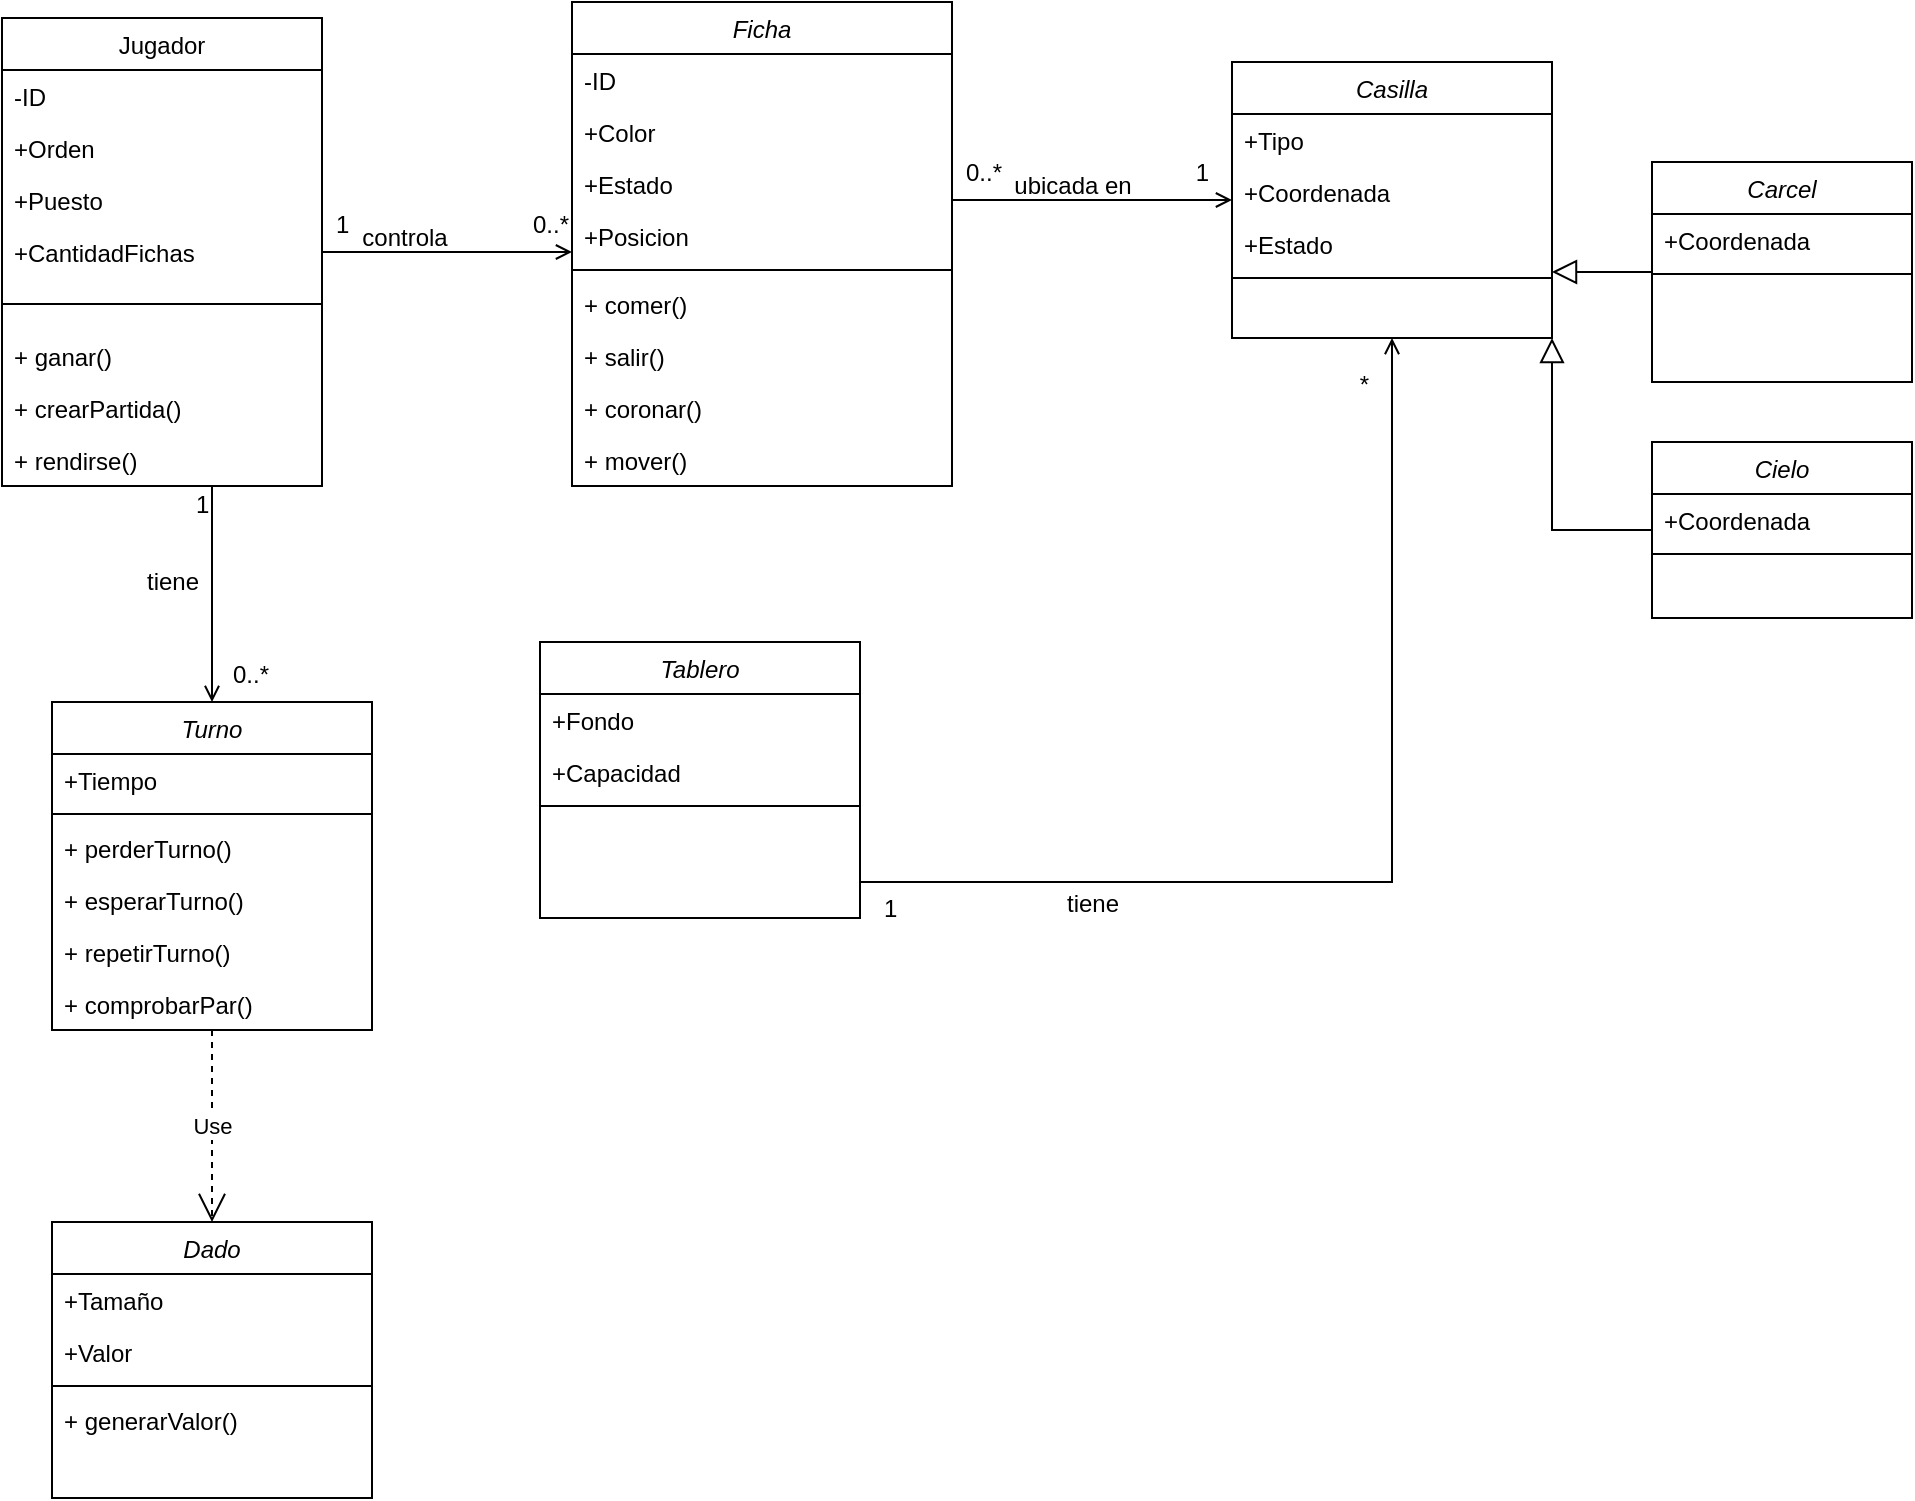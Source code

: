 <mxfile version="21.3.7" type="github">
  <diagram id="C5RBs43oDa-KdzZeNtuy" name="Page-1">
    <mxGraphModel dx="980" dy="566" grid="1" gridSize="10" guides="1" tooltips="1" connect="1" arrows="1" fold="1" page="1" pageScale="1" pageWidth="827" pageHeight="1169" math="0" shadow="0">
      <root>
        <mxCell id="WIyWlLk6GJQsqaUBKTNV-0" />
        <mxCell id="WIyWlLk6GJQsqaUBKTNV-1" parent="WIyWlLk6GJQsqaUBKTNV-0" />
        <mxCell id="zkfFHV4jXpPFQw0GAbJ--0" value="Ficha&#xa;" style="swimlane;fontStyle=2;align=center;verticalAlign=top;childLayout=stackLayout;horizontal=1;startSize=26;horizontalStack=0;resizeParent=1;resizeLast=0;collapsible=1;marginBottom=0;rounded=0;shadow=0;strokeWidth=1;" parent="WIyWlLk6GJQsqaUBKTNV-1" vertex="1">
          <mxGeometry x="350" y="10" width="190" height="242" as="geometry">
            <mxRectangle x="230" y="140" width="160" height="26" as="alternateBounds" />
          </mxGeometry>
        </mxCell>
        <mxCell id="zkfFHV4jXpPFQw0GAbJ--1" value="-ID" style="text;align=left;verticalAlign=top;spacingLeft=4;spacingRight=4;overflow=hidden;rotatable=0;points=[[0,0.5],[1,0.5]];portConstraint=eastwest;" parent="zkfFHV4jXpPFQw0GAbJ--0" vertex="1">
          <mxGeometry y="26" width="190" height="26" as="geometry" />
        </mxCell>
        <mxCell id="zkfFHV4jXpPFQw0GAbJ--2" value="+Color" style="text;align=left;verticalAlign=top;spacingLeft=4;spacingRight=4;overflow=hidden;rotatable=0;points=[[0,0.5],[1,0.5]];portConstraint=eastwest;rounded=0;shadow=0;html=0;" parent="zkfFHV4jXpPFQw0GAbJ--0" vertex="1">
          <mxGeometry y="52" width="190" height="26" as="geometry" />
        </mxCell>
        <mxCell id="zkfFHV4jXpPFQw0GAbJ--3" value="+Estado&#xa;" style="text;align=left;verticalAlign=top;spacingLeft=4;spacingRight=4;overflow=hidden;rotatable=0;points=[[0,0.5],[1,0.5]];portConstraint=eastwest;rounded=0;shadow=0;html=0;" parent="zkfFHV4jXpPFQw0GAbJ--0" vertex="1">
          <mxGeometry y="78" width="190" height="26" as="geometry" />
        </mxCell>
        <mxCell id="HHYLtAwQZGjJ2kFpvZbQ-45" value="+Posicion" style="text;strokeColor=none;fillColor=none;align=left;verticalAlign=top;spacingLeft=4;spacingRight=4;overflow=hidden;rotatable=0;points=[[0,0.5],[1,0.5]];portConstraint=eastwest;whiteSpace=wrap;html=1;" parent="zkfFHV4jXpPFQw0GAbJ--0" vertex="1">
          <mxGeometry y="104" width="190" height="26" as="geometry" />
        </mxCell>
        <mxCell id="zkfFHV4jXpPFQw0GAbJ--4" value="" style="line;html=1;strokeWidth=1;align=left;verticalAlign=middle;spacingTop=-1;spacingLeft=3;spacingRight=3;rotatable=0;labelPosition=right;points=[];portConstraint=eastwest;" parent="zkfFHV4jXpPFQw0GAbJ--0" vertex="1">
          <mxGeometry y="130" width="190" height="8" as="geometry" />
        </mxCell>
        <mxCell id="HHYLtAwQZGjJ2kFpvZbQ-46" value="+ comer()&lt;br&gt;" style="text;strokeColor=none;fillColor=none;align=left;verticalAlign=top;spacingLeft=4;spacingRight=4;overflow=hidden;rotatable=0;points=[[0,0.5],[1,0.5]];portConstraint=eastwest;whiteSpace=wrap;html=1;" parent="zkfFHV4jXpPFQw0GAbJ--0" vertex="1">
          <mxGeometry y="138" width="190" height="26" as="geometry" />
        </mxCell>
        <mxCell id="HHYLtAwQZGjJ2kFpvZbQ-47" value="+ salir()" style="text;strokeColor=none;fillColor=none;align=left;verticalAlign=top;spacingLeft=4;spacingRight=4;overflow=hidden;rotatable=0;points=[[0,0.5],[1,0.5]];portConstraint=eastwest;whiteSpace=wrap;html=1;" parent="zkfFHV4jXpPFQw0GAbJ--0" vertex="1">
          <mxGeometry y="164" width="190" height="26" as="geometry" />
        </mxCell>
        <mxCell id="HHYLtAwQZGjJ2kFpvZbQ-59" value="+ coronar()" style="text;strokeColor=none;fillColor=none;align=left;verticalAlign=top;spacingLeft=4;spacingRight=4;overflow=hidden;rotatable=0;points=[[0,0.5],[1,0.5]];portConstraint=eastwest;whiteSpace=wrap;html=1;" parent="zkfFHV4jXpPFQw0GAbJ--0" vertex="1">
          <mxGeometry y="190" width="190" height="26" as="geometry" />
        </mxCell>
        <mxCell id="HHYLtAwQZGjJ2kFpvZbQ-60" value="+ mover()" style="text;strokeColor=none;fillColor=none;align=left;verticalAlign=top;spacingLeft=4;spacingRight=4;overflow=hidden;rotatable=0;points=[[0,0.5],[1,0.5]];portConstraint=eastwest;whiteSpace=wrap;html=1;" parent="zkfFHV4jXpPFQw0GAbJ--0" vertex="1">
          <mxGeometry y="216" width="190" height="26" as="geometry" />
        </mxCell>
        <mxCell id="zkfFHV4jXpPFQw0GAbJ--16" value="" style="endArrow=block;endSize=10;endFill=0;shadow=0;strokeWidth=1;rounded=0;edgeStyle=elbowEdgeStyle;elbow=vertical;" parent="WIyWlLk6GJQsqaUBKTNV-1" source="HHYLtAwQZGjJ2kFpvZbQ-19" target="HHYLtAwQZGjJ2kFpvZbQ-1" edge="1">
          <mxGeometry width="160" relative="1" as="geometry">
            <mxPoint x="600" y="430" as="sourcePoint" />
            <mxPoint x="919.5" y="340" as="targetPoint" />
            <Array as="points">
              <mxPoint x="840" y="170" />
              <mxPoint x="660" y="560" />
              <mxPoint x="630" y="570" />
              <mxPoint x="600" y="500" />
              <mxPoint x="860" y="220" />
            </Array>
          </mxGeometry>
        </mxCell>
        <mxCell id="zkfFHV4jXpPFQw0GAbJ--17" value="Jugador" style="swimlane;fontStyle=0;align=center;verticalAlign=top;childLayout=stackLayout;horizontal=1;startSize=26;horizontalStack=0;resizeParent=1;resizeLast=0;collapsible=1;marginBottom=0;rounded=0;shadow=0;strokeWidth=1;" parent="WIyWlLk6GJQsqaUBKTNV-1" vertex="1">
          <mxGeometry x="65" y="18" width="160" height="234" as="geometry">
            <mxRectangle x="550" y="140" width="160" height="26" as="alternateBounds" />
          </mxGeometry>
        </mxCell>
        <mxCell id="zkfFHV4jXpPFQw0GAbJ--18" value="-ID    &#xa;" style="text;align=left;verticalAlign=top;spacingLeft=4;spacingRight=4;overflow=hidden;rotatable=0;points=[[0,0.5],[1,0.5]];portConstraint=eastwest;" parent="zkfFHV4jXpPFQw0GAbJ--17" vertex="1">
          <mxGeometry y="26" width="160" height="26" as="geometry" />
        </mxCell>
        <mxCell id="zkfFHV4jXpPFQw0GAbJ--19" value="+Orden    " style="text;align=left;verticalAlign=top;spacingLeft=4;spacingRight=4;overflow=hidden;rotatable=0;points=[[0,0.5],[1,0.5]];portConstraint=eastwest;rounded=0;shadow=0;html=0;" parent="zkfFHV4jXpPFQw0GAbJ--17" vertex="1">
          <mxGeometry y="52" width="160" height="26" as="geometry" />
        </mxCell>
        <mxCell id="zkfFHV4jXpPFQw0GAbJ--20" value="+Puesto" style="text;align=left;verticalAlign=top;spacingLeft=4;spacingRight=4;overflow=hidden;rotatable=0;points=[[0,0.5],[1,0.5]];portConstraint=eastwest;rounded=0;shadow=0;html=0;" parent="zkfFHV4jXpPFQw0GAbJ--17" vertex="1">
          <mxGeometry y="78" width="160" height="26" as="geometry" />
        </mxCell>
        <mxCell id="HHYLtAwQZGjJ2kFpvZbQ-41" value="+CantidadFichas" style="text;strokeColor=none;fillColor=none;align=left;verticalAlign=top;spacingLeft=4;spacingRight=4;overflow=hidden;rotatable=0;points=[[0,0.5],[1,0.5]];portConstraint=eastwest;whiteSpace=wrap;html=1;" parent="zkfFHV4jXpPFQw0GAbJ--17" vertex="1">
          <mxGeometry y="104" width="160" height="26" as="geometry" />
        </mxCell>
        <mxCell id="zkfFHV4jXpPFQw0GAbJ--23" value="" style="line;html=1;strokeWidth=1;align=left;verticalAlign=middle;spacingTop=-1;spacingLeft=3;spacingRight=3;rotatable=0;labelPosition=right;points=[];portConstraint=eastwest;" parent="zkfFHV4jXpPFQw0GAbJ--17" vertex="1">
          <mxGeometry y="130" width="160" height="26" as="geometry" />
        </mxCell>
        <mxCell id="HHYLtAwQZGjJ2kFpvZbQ-49" value="+ ganar()" style="text;strokeColor=none;fillColor=none;align=left;verticalAlign=top;spacingLeft=4;spacingRight=4;overflow=hidden;rotatable=0;points=[[0,0.5],[1,0.5]];portConstraint=eastwest;whiteSpace=wrap;html=1;" parent="zkfFHV4jXpPFQw0GAbJ--17" vertex="1">
          <mxGeometry y="156" width="160" height="26" as="geometry" />
        </mxCell>
        <mxCell id="HHYLtAwQZGjJ2kFpvZbQ-50" value="+ crearPartida()" style="text;strokeColor=none;fillColor=none;align=left;verticalAlign=top;spacingLeft=4;spacingRight=4;overflow=hidden;rotatable=0;points=[[0,0.5],[1,0.5]];portConstraint=eastwest;whiteSpace=wrap;html=1;" parent="zkfFHV4jXpPFQw0GAbJ--17" vertex="1">
          <mxGeometry y="182" width="160" height="26" as="geometry" />
        </mxCell>
        <mxCell id="HHYLtAwQZGjJ2kFpvZbQ-51" value="+ rendirse()" style="text;strokeColor=none;fillColor=none;align=left;verticalAlign=top;spacingLeft=4;spacingRight=4;overflow=hidden;rotatable=0;points=[[0,0.5],[1,0.5]];portConstraint=eastwest;whiteSpace=wrap;html=1;" parent="zkfFHV4jXpPFQw0GAbJ--17" vertex="1">
          <mxGeometry y="208" width="160" height="26" as="geometry" />
        </mxCell>
        <mxCell id="zkfFHV4jXpPFQw0GAbJ--26" value="" style="endArrow=open;shadow=0;strokeWidth=1;rounded=0;endFill=1;edgeStyle=elbowEdgeStyle;elbow=vertical;" parent="WIyWlLk6GJQsqaUBKTNV-1" source="zkfFHV4jXpPFQw0GAbJ--17" target="zkfFHV4jXpPFQw0GAbJ--0" edge="1">
          <mxGeometry x="0.5" y="41" relative="1" as="geometry">
            <mxPoint x="340" y="240" as="sourcePoint" />
            <mxPoint x="330" y="330" as="targetPoint" />
            <mxPoint x="-40" y="32" as="offset" />
          </mxGeometry>
        </mxCell>
        <mxCell id="zkfFHV4jXpPFQw0GAbJ--27" value="1" style="resizable=0;align=left;verticalAlign=bottom;labelBackgroundColor=none;fontSize=12;" parent="zkfFHV4jXpPFQw0GAbJ--26" connectable="0" vertex="1">
          <mxGeometry x="-1" relative="1" as="geometry">
            <mxPoint x="5" y="-5" as="offset" />
          </mxGeometry>
        </mxCell>
        <mxCell id="zkfFHV4jXpPFQw0GAbJ--28" value="0..*" style="resizable=0;align=right;verticalAlign=bottom;labelBackgroundColor=none;fontSize=12;" parent="zkfFHV4jXpPFQw0GAbJ--26" connectable="0" vertex="1">
          <mxGeometry x="1" relative="1" as="geometry">
            <mxPoint y="-5" as="offset" />
          </mxGeometry>
        </mxCell>
        <mxCell id="zkfFHV4jXpPFQw0GAbJ--29" value="controla" style="text;html=1;resizable=0;points=[];;align=center;verticalAlign=middle;labelBackgroundColor=none;rounded=0;shadow=0;strokeWidth=1;fontSize=12;" parent="zkfFHV4jXpPFQw0GAbJ--26" vertex="1" connectable="0">
          <mxGeometry x="0.5" y="49" relative="1" as="geometry">
            <mxPoint x="-53" y="42" as="offset" />
          </mxGeometry>
        </mxCell>
        <mxCell id="HHYLtAwQZGjJ2kFpvZbQ-1" value="Casilla&#xa;" style="swimlane;fontStyle=2;align=center;verticalAlign=top;childLayout=stackLayout;horizontal=1;startSize=26;horizontalStack=0;resizeParent=1;resizeLast=0;collapsible=1;marginBottom=0;rounded=0;shadow=0;strokeWidth=1;" parent="WIyWlLk6GJQsqaUBKTNV-1" vertex="1">
          <mxGeometry x="680" y="40" width="160" height="138" as="geometry">
            <mxRectangle x="230" y="140" width="160" height="26" as="alternateBounds" />
          </mxGeometry>
        </mxCell>
        <mxCell id="HHYLtAwQZGjJ2kFpvZbQ-75" value="+Tipo&#xa;" style="text;align=left;verticalAlign=top;spacingLeft=4;spacingRight=4;overflow=hidden;rotatable=0;points=[[0,0.5],[1,0.5]];portConstraint=eastwest;rounded=0;shadow=0;html=0;" parent="HHYLtAwQZGjJ2kFpvZbQ-1" vertex="1">
          <mxGeometry y="26" width="160" height="26" as="geometry" />
        </mxCell>
        <mxCell id="HHYLtAwQZGjJ2kFpvZbQ-77" value="+Coordenada" style="text;align=left;verticalAlign=top;spacingLeft=4;spacingRight=4;overflow=hidden;rotatable=0;points=[[0,0.5],[1,0.5]];portConstraint=eastwest;rounded=0;shadow=0;html=0;" parent="HHYLtAwQZGjJ2kFpvZbQ-1" vertex="1">
          <mxGeometry y="52" width="160" height="26" as="geometry" />
        </mxCell>
        <mxCell id="HHYLtAwQZGjJ2kFpvZbQ-76" value="+Estado" style="text;align=left;verticalAlign=top;spacingLeft=4;spacingRight=4;overflow=hidden;rotatable=0;points=[[0,0.5],[1,0.5]];portConstraint=eastwest;rounded=0;shadow=0;html=0;" parent="HHYLtAwQZGjJ2kFpvZbQ-1" vertex="1">
          <mxGeometry y="78" width="160" height="26" as="geometry" />
        </mxCell>
        <mxCell id="HHYLtAwQZGjJ2kFpvZbQ-5" value="" style="line;html=1;strokeWidth=1;align=left;verticalAlign=middle;spacingTop=-1;spacingLeft=3;spacingRight=3;rotatable=0;labelPosition=right;points=[];portConstraint=eastwest;" parent="HHYLtAwQZGjJ2kFpvZbQ-1" vertex="1">
          <mxGeometry y="104" width="160" height="8" as="geometry" />
        </mxCell>
        <mxCell id="HHYLtAwQZGjJ2kFpvZbQ-7" value="Dado&#xa;" style="swimlane;fontStyle=2;align=center;verticalAlign=top;childLayout=stackLayout;horizontal=1;startSize=26;horizontalStack=0;resizeParent=1;resizeLast=0;collapsible=1;marginBottom=0;rounded=0;shadow=0;strokeWidth=1;" parent="WIyWlLk6GJQsqaUBKTNV-1" vertex="1">
          <mxGeometry x="90" y="620" width="160" height="138" as="geometry">
            <mxRectangle x="230" y="140" width="160" height="26" as="alternateBounds" />
          </mxGeometry>
        </mxCell>
        <mxCell id="HHYLtAwQZGjJ2kFpvZbQ-52" value="+Tamaño" style="text;strokeColor=none;fillColor=none;align=left;verticalAlign=top;spacingLeft=4;spacingRight=4;overflow=hidden;rotatable=0;points=[[0,0.5],[1,0.5]];portConstraint=eastwest;whiteSpace=wrap;html=1;" parent="HHYLtAwQZGjJ2kFpvZbQ-7" vertex="1">
          <mxGeometry y="26" width="160" height="26" as="geometry" />
        </mxCell>
        <mxCell id="HHYLtAwQZGjJ2kFpvZbQ-53" value="+Valor" style="text;strokeColor=none;fillColor=none;align=left;verticalAlign=top;spacingLeft=4;spacingRight=4;overflow=hidden;rotatable=0;points=[[0,0.5],[1,0.5]];portConstraint=eastwest;whiteSpace=wrap;html=1;" parent="HHYLtAwQZGjJ2kFpvZbQ-7" vertex="1">
          <mxGeometry y="52" width="160" height="26" as="geometry" />
        </mxCell>
        <mxCell id="HHYLtAwQZGjJ2kFpvZbQ-11" value="" style="line;html=1;strokeWidth=1;align=left;verticalAlign=middle;spacingTop=-1;spacingLeft=3;spacingRight=3;rotatable=0;labelPosition=right;points=[];portConstraint=eastwest;" parent="HHYLtAwQZGjJ2kFpvZbQ-7" vertex="1">
          <mxGeometry y="78" width="160" height="8" as="geometry" />
        </mxCell>
        <mxCell id="HHYLtAwQZGjJ2kFpvZbQ-54" value="+ generarValor()" style="text;strokeColor=none;fillColor=none;align=left;verticalAlign=top;spacingLeft=4;spacingRight=4;overflow=hidden;rotatable=0;points=[[0,0.5],[1,0.5]];portConstraint=eastwest;whiteSpace=wrap;html=1;" parent="HHYLtAwQZGjJ2kFpvZbQ-7" vertex="1">
          <mxGeometry y="86" width="160" height="26" as="geometry" />
        </mxCell>
        <mxCell id="HHYLtAwQZGjJ2kFpvZbQ-13" value="Turno&#xa;" style="swimlane;fontStyle=2;align=center;verticalAlign=top;childLayout=stackLayout;horizontal=1;startSize=26;horizontalStack=0;resizeParent=1;resizeLast=0;collapsible=1;marginBottom=0;rounded=0;shadow=0;strokeWidth=1;" parent="WIyWlLk6GJQsqaUBKTNV-1" vertex="1">
          <mxGeometry x="90" y="360" width="160" height="164" as="geometry">
            <mxRectangle x="230" y="140" width="160" height="26" as="alternateBounds" />
          </mxGeometry>
        </mxCell>
        <mxCell id="HHYLtAwQZGjJ2kFpvZbQ-55" value="+Tiempo" style="text;strokeColor=none;fillColor=none;align=left;verticalAlign=top;spacingLeft=4;spacingRight=4;overflow=hidden;rotatable=0;points=[[0,0.5],[1,0.5]];portConstraint=eastwest;whiteSpace=wrap;html=1;" parent="HHYLtAwQZGjJ2kFpvZbQ-13" vertex="1">
          <mxGeometry y="26" width="160" height="26" as="geometry" />
        </mxCell>
        <mxCell id="HHYLtAwQZGjJ2kFpvZbQ-17" value="" style="line;html=1;strokeWidth=1;align=left;verticalAlign=middle;spacingTop=-1;spacingLeft=3;spacingRight=3;rotatable=0;labelPosition=right;points=[];portConstraint=eastwest;" parent="HHYLtAwQZGjJ2kFpvZbQ-13" vertex="1">
          <mxGeometry y="52" width="160" height="8" as="geometry" />
        </mxCell>
        <mxCell id="HHYLtAwQZGjJ2kFpvZbQ-48" value="+ perderTurno()" style="text;strokeColor=none;fillColor=none;align=left;verticalAlign=top;spacingLeft=4;spacingRight=4;overflow=hidden;rotatable=0;points=[[0,0.5],[1,0.5]];portConstraint=eastwest;whiteSpace=wrap;html=1;" parent="HHYLtAwQZGjJ2kFpvZbQ-13" vertex="1">
          <mxGeometry y="60" width="160" height="26" as="geometry" />
        </mxCell>
        <mxCell id="HHYLtAwQZGjJ2kFpvZbQ-57" value="+ esperarTurno()" style="text;strokeColor=none;fillColor=none;align=left;verticalAlign=top;spacingLeft=4;spacingRight=4;overflow=hidden;rotatable=0;points=[[0,0.5],[1,0.5]];portConstraint=eastwest;whiteSpace=wrap;html=1;" parent="HHYLtAwQZGjJ2kFpvZbQ-13" vertex="1">
          <mxGeometry y="86" width="160" height="26" as="geometry" />
        </mxCell>
        <mxCell id="HHYLtAwQZGjJ2kFpvZbQ-58" value="+ repetirTurno()" style="text;strokeColor=none;fillColor=none;align=left;verticalAlign=top;spacingLeft=4;spacingRight=4;overflow=hidden;rotatable=0;points=[[0,0.5],[1,0.5]];portConstraint=eastwest;whiteSpace=wrap;html=1;" parent="HHYLtAwQZGjJ2kFpvZbQ-13" vertex="1">
          <mxGeometry y="112" width="160" height="26" as="geometry" />
        </mxCell>
        <mxCell id="HHYLtAwQZGjJ2kFpvZbQ-56" value="+ comprobarPar()" style="text;strokeColor=none;fillColor=none;align=left;verticalAlign=top;spacingLeft=4;spacingRight=4;overflow=hidden;rotatable=0;points=[[0,0.5],[1,0.5]];portConstraint=eastwest;whiteSpace=wrap;html=1;" parent="HHYLtAwQZGjJ2kFpvZbQ-13" vertex="1">
          <mxGeometry y="138" width="160" height="26" as="geometry" />
        </mxCell>
        <mxCell id="HHYLtAwQZGjJ2kFpvZbQ-19" value="Carcel&#xa;" style="swimlane;fontStyle=2;align=center;verticalAlign=top;childLayout=stackLayout;horizontal=1;startSize=26;horizontalStack=0;resizeParent=1;resizeLast=0;collapsible=1;marginBottom=0;rounded=0;shadow=0;strokeWidth=1;" parent="WIyWlLk6GJQsqaUBKTNV-1" vertex="1">
          <mxGeometry x="890" y="90" width="130" height="110" as="geometry">
            <mxRectangle x="230" y="140" width="160" height="26" as="alternateBounds" />
          </mxGeometry>
        </mxCell>
        <mxCell id="HHYLtAwQZGjJ2kFpvZbQ-78" value="+Coordenada" style="text;align=left;verticalAlign=top;spacingLeft=4;spacingRight=4;overflow=hidden;rotatable=0;points=[[0,0.5],[1,0.5]];portConstraint=eastwest;rounded=0;shadow=0;html=0;" parent="HHYLtAwQZGjJ2kFpvZbQ-19" vertex="1">
          <mxGeometry y="26" width="130" height="26" as="geometry" />
        </mxCell>
        <mxCell id="HHYLtAwQZGjJ2kFpvZbQ-23" value="" style="line;html=1;strokeWidth=1;align=left;verticalAlign=middle;spacingTop=-1;spacingLeft=3;spacingRight=3;rotatable=0;labelPosition=right;points=[];portConstraint=eastwest;" parent="HHYLtAwQZGjJ2kFpvZbQ-19" vertex="1">
          <mxGeometry y="52" width="130" height="8" as="geometry" />
        </mxCell>
        <mxCell id="HHYLtAwQZGjJ2kFpvZbQ-25" value="Cielo&#xa;&#xa;" style="swimlane;fontStyle=2;align=center;verticalAlign=top;childLayout=stackLayout;horizontal=1;startSize=26;horizontalStack=0;resizeParent=1;resizeLast=0;collapsible=1;marginBottom=0;rounded=0;shadow=0;strokeWidth=1;" parent="WIyWlLk6GJQsqaUBKTNV-1" vertex="1">
          <mxGeometry x="890" y="230" width="130" height="88" as="geometry">
            <mxRectangle x="230" y="140" width="160" height="26" as="alternateBounds" />
          </mxGeometry>
        </mxCell>
        <mxCell id="HHYLtAwQZGjJ2kFpvZbQ-79" value="+Coordenada" style="text;align=left;verticalAlign=top;spacingLeft=4;spacingRight=4;overflow=hidden;rotatable=0;points=[[0,0.5],[1,0.5]];portConstraint=eastwest;rounded=0;shadow=0;html=0;" parent="HHYLtAwQZGjJ2kFpvZbQ-25" vertex="1">
          <mxGeometry y="26" width="130" height="26" as="geometry" />
        </mxCell>
        <mxCell id="HHYLtAwQZGjJ2kFpvZbQ-29" value="" style="line;html=1;strokeWidth=1;align=left;verticalAlign=middle;spacingTop=-1;spacingLeft=3;spacingRight=3;rotatable=0;labelPosition=right;points=[];portConstraint=eastwest;" parent="HHYLtAwQZGjJ2kFpvZbQ-25" vertex="1">
          <mxGeometry y="52" width="130" height="8" as="geometry" />
        </mxCell>
        <mxCell id="HHYLtAwQZGjJ2kFpvZbQ-31" value="Tablero&#xa;" style="swimlane;fontStyle=2;align=center;verticalAlign=top;childLayout=stackLayout;horizontal=1;startSize=26;horizontalStack=0;resizeParent=1;resizeLast=0;collapsible=1;marginBottom=0;rounded=0;shadow=0;strokeWidth=1;" parent="WIyWlLk6GJQsqaUBKTNV-1" vertex="1">
          <mxGeometry x="334" y="330" width="160" height="138" as="geometry">
            <mxRectangle x="230" y="140" width="160" height="26" as="alternateBounds" />
          </mxGeometry>
        </mxCell>
        <mxCell id="HHYLtAwQZGjJ2kFpvZbQ-61" value="+Fondo" style="text;align=left;verticalAlign=top;spacingLeft=4;spacingRight=4;overflow=hidden;rotatable=0;points=[[0,0.5],[1,0.5]];portConstraint=eastwest;rounded=0;shadow=0;html=0;" parent="HHYLtAwQZGjJ2kFpvZbQ-31" vertex="1">
          <mxGeometry y="26" width="160" height="26" as="geometry" />
        </mxCell>
        <mxCell id="HHYLtAwQZGjJ2kFpvZbQ-62" value="+Capacidad" style="text;align=left;verticalAlign=top;spacingLeft=4;spacingRight=4;overflow=hidden;rotatable=0;points=[[0,0.5],[1,0.5]];portConstraint=eastwest;rounded=0;shadow=0;html=0;" parent="HHYLtAwQZGjJ2kFpvZbQ-31" vertex="1">
          <mxGeometry y="52" width="160" height="26" as="geometry" />
        </mxCell>
        <mxCell id="HHYLtAwQZGjJ2kFpvZbQ-35" value="" style="line;html=1;strokeWidth=1;align=left;verticalAlign=middle;spacingTop=-1;spacingLeft=3;spacingRight=3;rotatable=0;labelPosition=right;points=[];portConstraint=eastwest;" parent="HHYLtAwQZGjJ2kFpvZbQ-31" vertex="1">
          <mxGeometry y="78" width="160" height="8" as="geometry" />
        </mxCell>
        <mxCell id="HHYLtAwQZGjJ2kFpvZbQ-63" value="" style="endArrow=open;shadow=0;strokeWidth=1;rounded=0;endFill=1;edgeStyle=elbowEdgeStyle;elbow=vertical;" parent="WIyWlLk6GJQsqaUBKTNV-1" source="HHYLtAwQZGjJ2kFpvZbQ-31" target="HHYLtAwQZGjJ2kFpvZbQ-1" edge="1">
          <mxGeometry x="0.5" y="41" relative="1" as="geometry">
            <mxPoint x="720" y="210" as="sourcePoint" />
            <mxPoint x="390" y="650" as="targetPoint" />
            <mxPoint x="-40" y="32" as="offset" />
            <Array as="points">
              <mxPoint x="580" y="450" />
            </Array>
          </mxGeometry>
        </mxCell>
        <mxCell id="HHYLtAwQZGjJ2kFpvZbQ-64" value="1" style="resizable=0;align=left;verticalAlign=bottom;labelBackgroundColor=none;fontSize=12;" parent="HHYLtAwQZGjJ2kFpvZbQ-63" connectable="0" vertex="1">
          <mxGeometry x="-1" relative="1" as="geometry">
            <mxPoint x="10" y="22" as="offset" />
          </mxGeometry>
        </mxCell>
        <mxCell id="HHYLtAwQZGjJ2kFpvZbQ-65" value="*" style="resizable=0;align=right;verticalAlign=bottom;labelBackgroundColor=none;fontSize=12;" parent="HHYLtAwQZGjJ2kFpvZbQ-63" connectable="0" vertex="1">
          <mxGeometry x="1" relative="1" as="geometry">
            <mxPoint x="-10" y="32" as="offset" />
          </mxGeometry>
        </mxCell>
        <mxCell id="HHYLtAwQZGjJ2kFpvZbQ-66" value="tiene" style="text;html=1;resizable=0;points=[];;align=center;verticalAlign=middle;labelBackgroundColor=none;rounded=0;shadow=0;strokeWidth=1;fontSize=12;" parent="HHYLtAwQZGjJ2kFpvZbQ-63" vertex="1" connectable="0">
          <mxGeometry x="0.5" y="49" relative="1" as="geometry">
            <mxPoint x="-101" y="148" as="offset" />
          </mxGeometry>
        </mxCell>
        <mxCell id="HHYLtAwQZGjJ2kFpvZbQ-67" value="Use" style="endArrow=open;endSize=12;dashed=1;html=1;rounded=0;" parent="WIyWlLk6GJQsqaUBKTNV-1" source="HHYLtAwQZGjJ2kFpvZbQ-13" target="HHYLtAwQZGjJ2kFpvZbQ-7" edge="1">
          <mxGeometry width="160" relative="1" as="geometry">
            <mxPoint x="140" y="490" as="sourcePoint" />
            <mxPoint x="300" y="490" as="targetPoint" />
          </mxGeometry>
        </mxCell>
        <mxCell id="HHYLtAwQZGjJ2kFpvZbQ-69" value="" style="endArrow=block;endSize=10;endFill=0;shadow=0;strokeWidth=1;rounded=0;edgeStyle=elbowEdgeStyle;elbow=vertical;" parent="WIyWlLk6GJQsqaUBKTNV-1" source="HHYLtAwQZGjJ2kFpvZbQ-25" target="HHYLtAwQZGjJ2kFpvZbQ-1" edge="1">
          <mxGeometry width="160" relative="1" as="geometry">
            <mxPoint x="630" y="300" as="sourcePoint" />
            <mxPoint x="870" y="178" as="targetPoint" />
            <Array as="points">
              <mxPoint x="840" y="274" />
            </Array>
          </mxGeometry>
        </mxCell>
        <mxCell id="HHYLtAwQZGjJ2kFpvZbQ-70" value="" style="endArrow=open;shadow=0;strokeWidth=1;rounded=0;endFill=1;edgeStyle=elbowEdgeStyle;elbow=vertical;" parent="WIyWlLk6GJQsqaUBKTNV-1" source="zkfFHV4jXpPFQw0GAbJ--17" target="HHYLtAwQZGjJ2kFpvZbQ-13" edge="1">
          <mxGeometry x="0.5" y="41" relative="1" as="geometry">
            <mxPoint x="235" y="145" as="sourcePoint" />
            <mxPoint x="360" y="145" as="targetPoint" />
            <mxPoint x="-40" y="32" as="offset" />
            <Array as="points">
              <mxPoint x="170" y="310" />
            </Array>
          </mxGeometry>
        </mxCell>
        <mxCell id="HHYLtAwQZGjJ2kFpvZbQ-71" value="1" style="resizable=0;align=left;verticalAlign=bottom;labelBackgroundColor=none;fontSize=12;" parent="HHYLtAwQZGjJ2kFpvZbQ-70" connectable="0" vertex="1">
          <mxGeometry x="-1" relative="1" as="geometry">
            <mxPoint x="-10" y="18" as="offset" />
          </mxGeometry>
        </mxCell>
        <mxCell id="HHYLtAwQZGjJ2kFpvZbQ-72" value="0..*" style="resizable=0;align=right;verticalAlign=bottom;labelBackgroundColor=none;fontSize=12;" parent="HHYLtAwQZGjJ2kFpvZbQ-70" connectable="0" vertex="1">
          <mxGeometry x="1" relative="1" as="geometry">
            <mxPoint x="30" y="-5" as="offset" />
          </mxGeometry>
        </mxCell>
        <mxCell id="HHYLtAwQZGjJ2kFpvZbQ-73" value="tiene" style="text;html=1;resizable=0;points=[];;align=center;verticalAlign=middle;labelBackgroundColor=none;rounded=0;shadow=0;strokeWidth=1;fontSize=12;" parent="HHYLtAwQZGjJ2kFpvZbQ-70" vertex="1" connectable="0">
          <mxGeometry x="0.5" y="49" relative="1" as="geometry">
            <mxPoint x="-69" y="-33" as="offset" />
          </mxGeometry>
        </mxCell>
        <mxCell id="HHYLtAwQZGjJ2kFpvZbQ-80" value="" style="endArrow=open;shadow=0;strokeWidth=1;rounded=0;endFill=1;edgeStyle=elbowEdgeStyle;elbow=vertical;" parent="WIyWlLk6GJQsqaUBKTNV-1" source="zkfFHV4jXpPFQw0GAbJ--0" target="HHYLtAwQZGjJ2kFpvZbQ-1" edge="1">
          <mxGeometry x="0.5" y="41" relative="1" as="geometry">
            <mxPoint x="540" y="134.58" as="sourcePoint" />
            <mxPoint x="665" y="134.58" as="targetPoint" />
            <mxPoint x="-40" y="32" as="offset" />
            <Array as="points" />
          </mxGeometry>
        </mxCell>
        <mxCell id="HHYLtAwQZGjJ2kFpvZbQ-81" value="0..*" style="resizable=0;align=left;verticalAlign=bottom;labelBackgroundColor=none;fontSize=12;" parent="HHYLtAwQZGjJ2kFpvZbQ-80" connectable="0" vertex="1">
          <mxGeometry x="-1" relative="1" as="geometry">
            <mxPoint x="5" y="-5" as="offset" />
          </mxGeometry>
        </mxCell>
        <mxCell id="HHYLtAwQZGjJ2kFpvZbQ-82" value="1" style="resizable=0;align=right;verticalAlign=bottom;labelBackgroundColor=none;fontSize=12;" parent="HHYLtAwQZGjJ2kFpvZbQ-80" connectable="0" vertex="1">
          <mxGeometry x="1" relative="1" as="geometry">
            <mxPoint x="-10" y="-5" as="offset" />
          </mxGeometry>
        </mxCell>
        <mxCell id="HHYLtAwQZGjJ2kFpvZbQ-83" value="ubicada en" style="text;html=1;resizable=0;points=[];;align=center;verticalAlign=middle;labelBackgroundColor=none;rounded=0;shadow=0;strokeWidth=1;fontSize=12;" parent="HHYLtAwQZGjJ2kFpvZbQ-80" vertex="1" connectable="0">
          <mxGeometry x="0.5" y="49" relative="1" as="geometry">
            <mxPoint x="-45" y="42" as="offset" />
          </mxGeometry>
        </mxCell>
      </root>
    </mxGraphModel>
  </diagram>
</mxfile>
